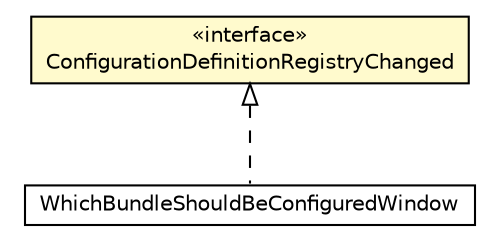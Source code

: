 #!/usr/local/bin/dot
#
# Class diagram 
# Generated by UMLGraph version R5_6-24-gf6e263 (http://www.umlgraph.org/)
#

digraph G {
	edge [fontname="Helvetica",fontsize=10,labelfontname="Helvetica",labelfontsize=10];
	node [fontname="Helvetica",fontsize=10,shape=plaintext];
	nodesep=0.25;
	ranksep=0.5;
	// org.universAAL.ucc.configuration.configdefinitionregistry.interfaces.ConfigurationDefinitionRegistryChanged
	c2981243 [label=<<table title="org.universAAL.ucc.configuration.configdefinitionregistry.interfaces.ConfigurationDefinitionRegistryChanged" border="0" cellborder="1" cellspacing="0" cellpadding="2" port="p" bgcolor="lemonChiffon" href="./ConfigurationDefinitionRegistryChanged.html">
		<tr><td><table border="0" cellspacing="0" cellpadding="1">
<tr><td align="center" balign="center"> &#171;interface&#187; </td></tr>
<tr><td align="center" balign="center"> ConfigurationDefinitionRegistryChanged </td></tr>
		</table></td></tr>
		</table>>, URL="./ConfigurationDefinitionRegistryChanged.html", fontname="Helvetica", fontcolor="black", fontsize=10.0];
	// org.universAAL.ucc.configuration.view.WhichBundleShouldBeConfiguredWindow
	c2981255 [label=<<table title="org.universAAL.ucc.configuration.view.WhichBundleShouldBeConfiguredWindow" border="0" cellborder="1" cellspacing="0" cellpadding="2" port="p" href="../../view/WhichBundleShouldBeConfiguredWindow.html">
		<tr><td><table border="0" cellspacing="0" cellpadding="1">
<tr><td align="center" balign="center"> WhichBundleShouldBeConfiguredWindow </td></tr>
		</table></td></tr>
		</table>>, URL="../../view/WhichBundleShouldBeConfiguredWindow.html", fontname="Helvetica", fontcolor="black", fontsize=10.0];
	//org.universAAL.ucc.configuration.view.WhichBundleShouldBeConfiguredWindow implements org.universAAL.ucc.configuration.configdefinitionregistry.interfaces.ConfigurationDefinitionRegistryChanged
	c2981243:p -> c2981255:p [dir=back,arrowtail=empty,style=dashed];
}

